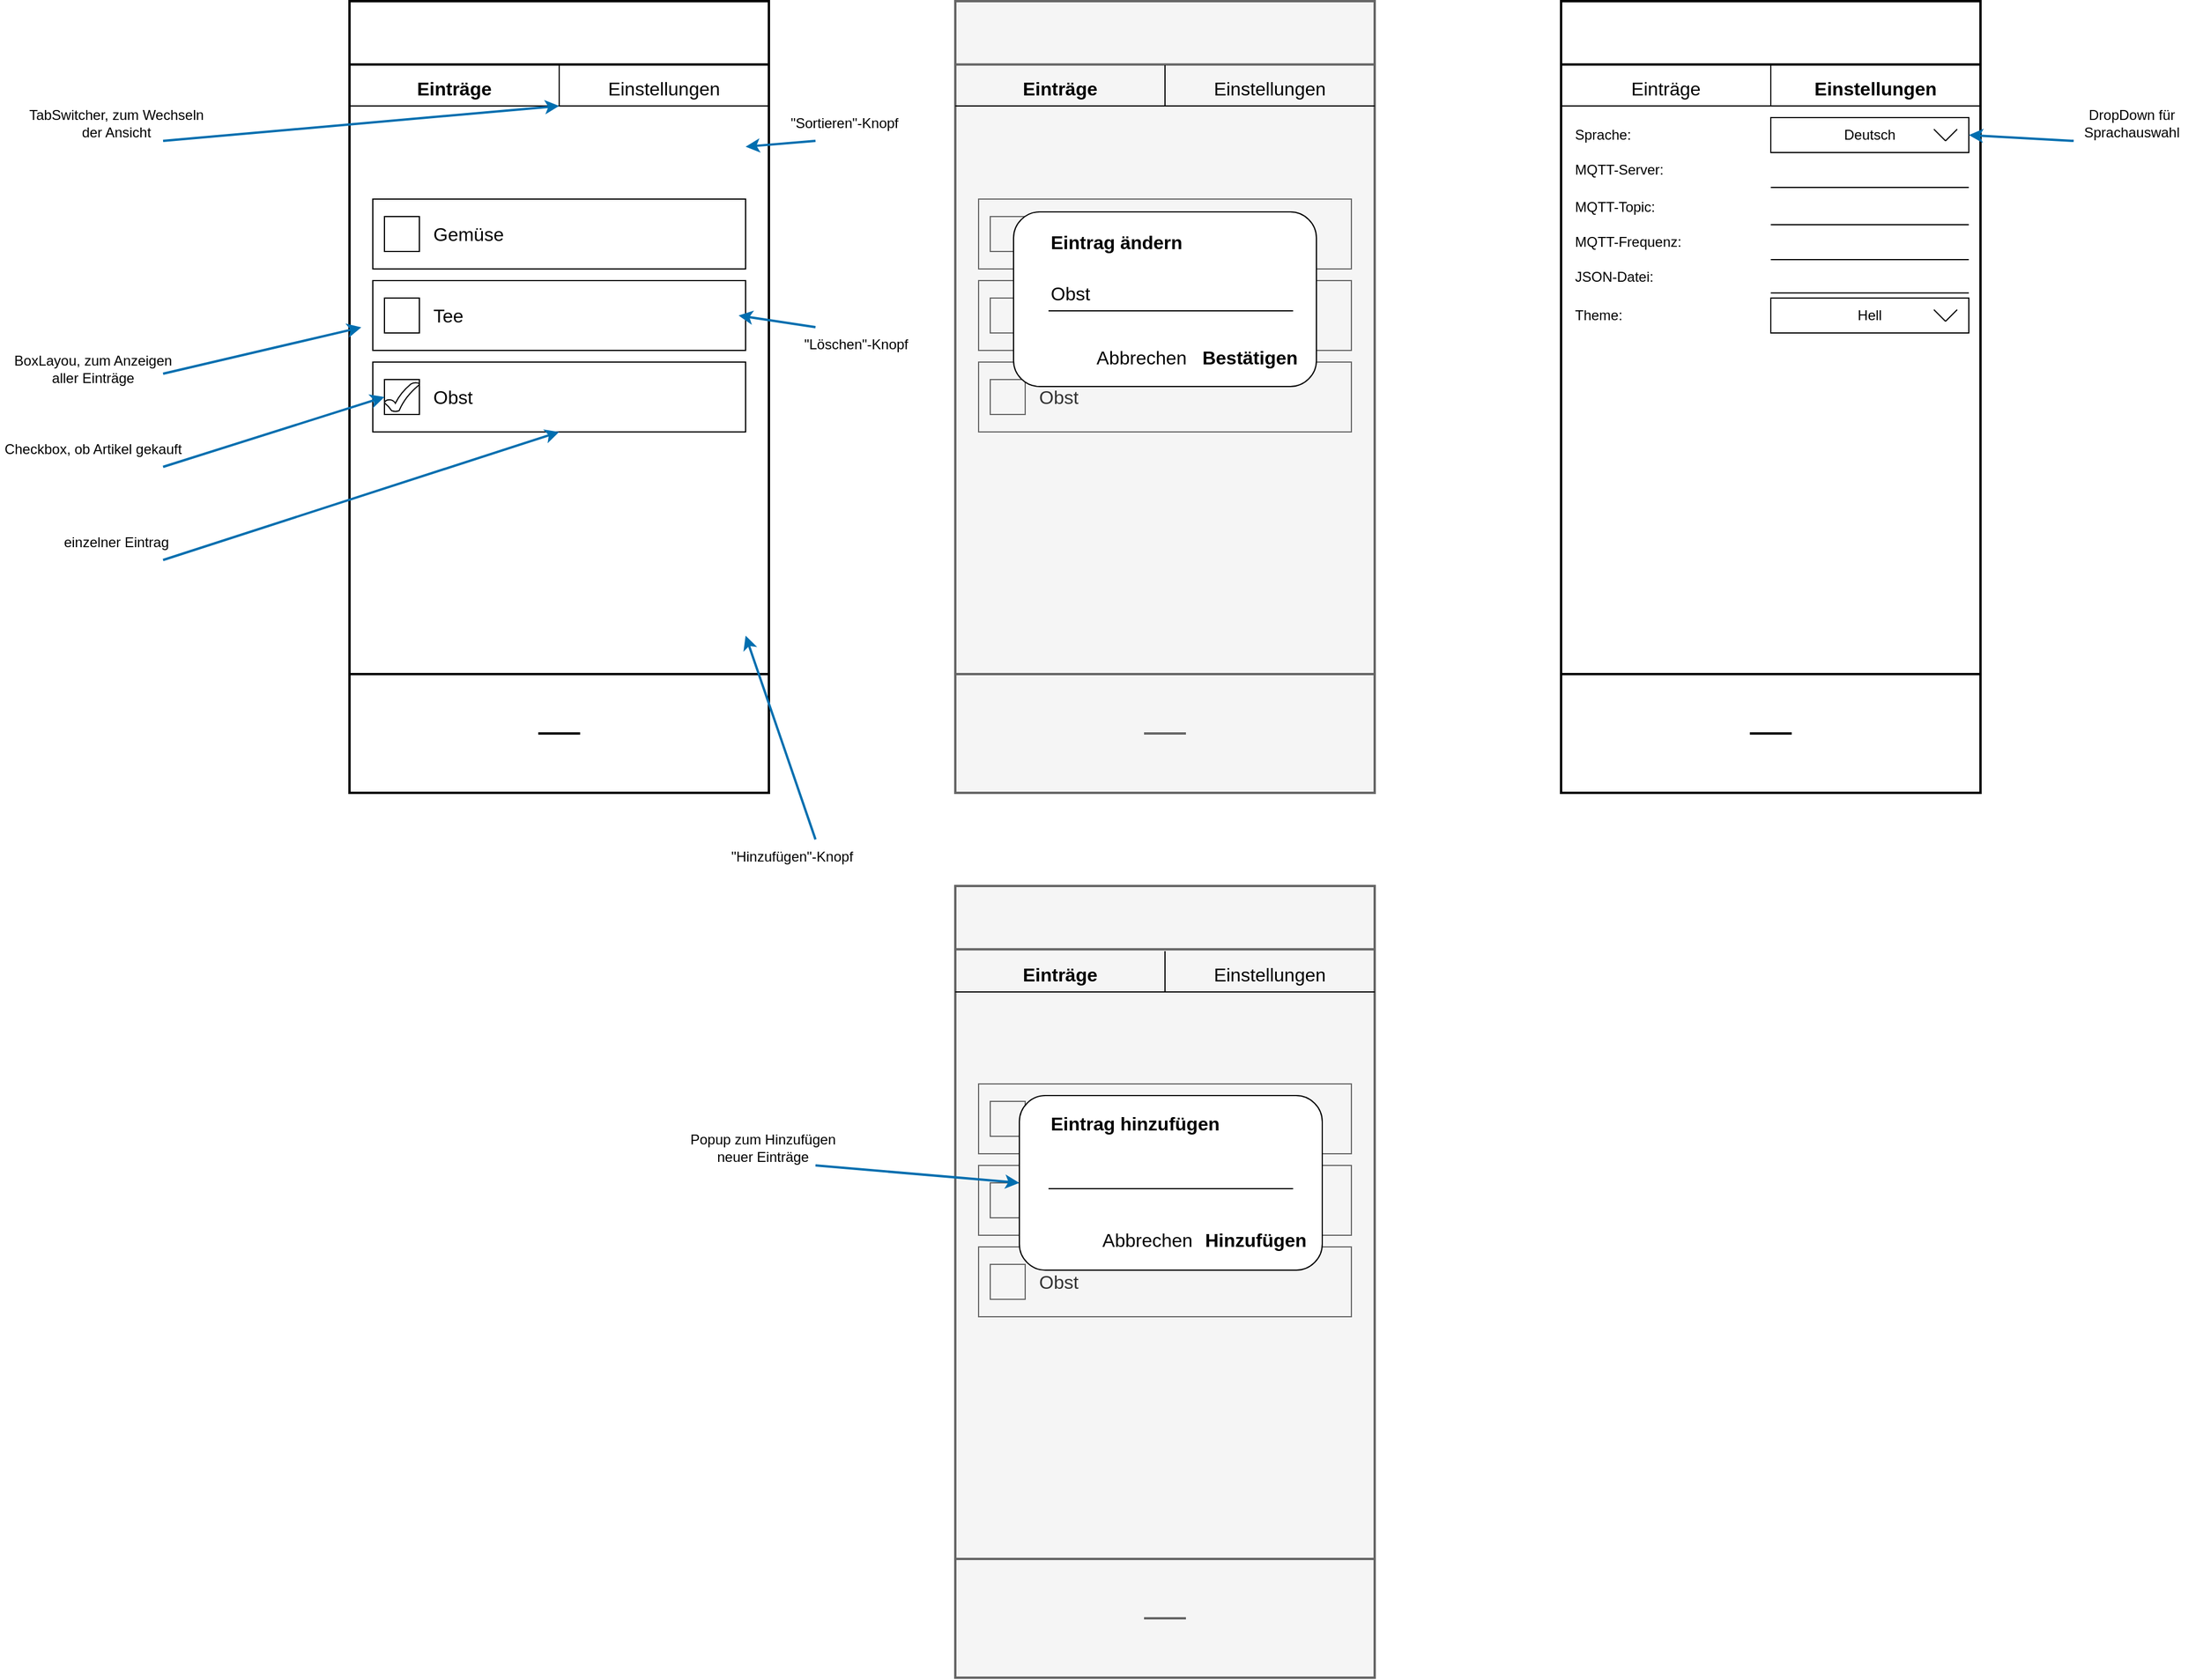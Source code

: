 <mxfile version="21.0.2" type="device"><diagram name="Seite-1" id="MAx1qc_yxkcqeCQ3BJs1"><mxGraphModel dx="3695" dy="1586" grid="1" gridSize="10" guides="1" tooltips="1" connect="1" arrows="1" fold="1" page="1" pageScale="1" pageWidth="827" pageHeight="1169" math="0" shadow="0"><root><mxCell id="0"/><mxCell id="1" parent="0"/><mxCell id="Hu4wNAFsqNIiuOASYi_3-85" value="" style="html=1;verticalLabelPosition=bottom;align=center;labelBackgroundColor=#ffffff;verticalAlign=top;strokeWidth=2;strokeColor=#000000;shadow=0;dashed=0;shape=mxgraph.ios7.icons.smartphone;" parent="1" vertex="1"><mxGeometry x="1080" y="40" width="360" height="680" as="geometry"/></mxCell><mxCell id="Hu4wNAFsqNIiuOASYi_3-3" value="" style="html=1;verticalLabelPosition=bottom;align=center;labelBackgroundColor=#ffffff;verticalAlign=top;strokeWidth=2;strokeColor=#000000;shadow=0;dashed=0;shape=mxgraph.ios7.icons.smartphone;" parent="1" vertex="1"><mxGeometry x="40" y="40" width="360" height="680" as="geometry"/></mxCell><mxCell id="Hu4wNAFsqNIiuOASYi_3-6" value="" style="rounded=0;whiteSpace=wrap;html=1;" parent="1" vertex="1"><mxGeometry x="60" y="350" width="320" height="60" as="geometry"/></mxCell><mxCell id="Hu4wNAFsqNIiuOASYi_3-9" value="" style="rounded=0;whiteSpace=wrap;html=1;" parent="1" vertex="1"><mxGeometry x="70" y="365" width="30" height="30" as="geometry"/></mxCell><mxCell id="Hu4wNAFsqNIiuOASYi_3-11" value="" style="rounded=0;whiteSpace=wrap;html=1;" parent="1" vertex="1"><mxGeometry x="60" y="210" width="320" height="60" as="geometry"/></mxCell><mxCell id="Hu4wNAFsqNIiuOASYi_3-12" value="" style="rounded=0;whiteSpace=wrap;html=1;" parent="1" vertex="1"><mxGeometry x="70" y="225" width="30" height="30" as="geometry"/></mxCell><mxCell id="Hu4wNAFsqNIiuOASYi_3-13" value="Einträge" style="text;html=1;strokeColor=none;fillColor=none;align=center;verticalAlign=middle;whiteSpace=wrap;rounded=0;fontSize=16;fontStyle=1" parent="1" vertex="1"><mxGeometry x="40" y="100" width="180" height="30" as="geometry"/></mxCell><mxCell id="Hu4wNAFsqNIiuOASYi_3-14" value="" style="shape=image;html=1;verticalAlign=top;verticalLabelPosition=bottom;labelBackgroundColor=#ffffff;imageAspect=0;aspect=fixed;image=https://cdn0.iconfinder.com/data/icons/google-material-design-3-0/48/ic_sort_48px-128.png" parent="1" vertex="1"><mxGeometry x="350" y="150" width="30" height="30" as="geometry"/></mxCell><mxCell id="Hu4wNAFsqNIiuOASYi_3-15" value="Obst" style="text;html=1;strokeColor=none;fillColor=none;align=left;verticalAlign=middle;whiteSpace=wrap;rounded=0;fontSize=16;" parent="1" vertex="1"><mxGeometry x="110" y="365" width="210" height="30" as="geometry"/></mxCell><mxCell id="Hu4wNAFsqNIiuOASYi_3-16" value="Gemüse" style="text;html=1;strokeColor=none;fillColor=none;align=left;verticalAlign=middle;whiteSpace=wrap;rounded=0;fontSize=16;" parent="1" vertex="1"><mxGeometry x="110" y="225" width="210" height="30" as="geometry"/></mxCell><mxCell id="Hu4wNAFsqNIiuOASYi_3-17" value="" style="rounded=0;whiteSpace=wrap;html=1;" parent="1" vertex="1"><mxGeometry x="60" y="280" width="320" height="60" as="geometry"/></mxCell><mxCell id="Hu4wNAFsqNIiuOASYi_3-18" value="" style="rounded=0;whiteSpace=wrap;html=1;" parent="1" vertex="1"><mxGeometry x="70" y="295" width="30" height="30" as="geometry"/></mxCell><mxCell id="Hu4wNAFsqNIiuOASYi_3-19" value="Tee" style="text;html=1;strokeColor=none;fillColor=none;align=left;verticalAlign=middle;whiteSpace=wrap;rounded=0;fontSize=16;" parent="1" vertex="1"><mxGeometry x="110" y="295" width="210" height="30" as="geometry"/></mxCell><mxCell id="Hu4wNAFsqNIiuOASYi_3-22" value="" style="shape=image;html=1;verticalAlign=top;verticalLabelPosition=bottom;labelBackgroundColor=#ffffff;imageAspect=0;aspect=fixed;image=https://cdn4.iconfinder.com/data/icons/ionicons/512/icon-plus-circled-128.png" parent="1" vertex="1"><mxGeometry x="330" y="560" width="50" height="50" as="geometry"/></mxCell><mxCell id="Hu4wNAFsqNIiuOASYi_3-65" value="" style="shape=image;html=1;verticalAlign=top;verticalLabelPosition=bottom;labelBackgroundColor=#ffffff;imageAspect=0;aspect=fixed;image=https://cdn4.iconfinder.com/data/icons/ionicons/512/icon-ios7-trash-outline-128.png;imageBackground=none;fontColor=#FF66FF;" parent="1" vertex="1"><mxGeometry x="336" y="361" width="38" height="38" as="geometry"/></mxCell><mxCell id="Hu4wNAFsqNIiuOASYi_3-67" value="" style="shape=image;html=1;verticalAlign=top;verticalLabelPosition=bottom;labelBackgroundColor=#ffffff;imageAspect=0;aspect=fixed;image=https://cdn4.iconfinder.com/data/icons/ionicons/512/icon-ios7-trash-outline-128.png;imageBackground=none;fontColor=#FF66FF;" parent="1" vertex="1"><mxGeometry x="336" y="221" width="38" height="38" as="geometry"/></mxCell><mxCell id="Hu4wNAFsqNIiuOASYi_3-68" value="" style="shape=image;html=1;verticalAlign=top;verticalLabelPosition=bottom;labelBackgroundColor=#ffffff;imageAspect=0;aspect=fixed;image=https://cdn4.iconfinder.com/data/icons/ionicons/512/icon-ios7-trash-outline-128.png;imageBackground=none;fontColor=#FF66FF;" parent="1" vertex="1"><mxGeometry x="336" y="291" width="38" height="38" as="geometry"/></mxCell><mxCell id="Hu4wNAFsqNIiuOASYi_3-69" value="" style="html=1;verticalLabelPosition=bottom;align=center;labelBackgroundColor=#ffffff;verticalAlign=top;strokeWidth=2;strokeColor=#666666;shadow=0;dashed=0;shape=mxgraph.ios7.icons.smartphone;fillColor=#f5f5f5;fontColor=#333333;" parent="1" vertex="1"><mxGeometry x="560" y="40" width="360" height="680" as="geometry"/></mxCell><mxCell id="Hu4wNAFsqNIiuOASYi_3-70" value="" style="rounded=0;whiteSpace=wrap;html=1;fillColor=#f5f5f5;fontColor=#333333;strokeColor=#666666;" parent="1" vertex="1"><mxGeometry x="580" y="350" width="320" height="60" as="geometry"/></mxCell><mxCell id="Hu4wNAFsqNIiuOASYi_3-71" value="" style="rounded=0;whiteSpace=wrap;html=1;fillColor=#f5f5f5;fontColor=#333333;strokeColor=#666666;" parent="1" vertex="1"><mxGeometry x="590" y="365" width="30" height="30" as="geometry"/></mxCell><mxCell id="Hu4wNAFsqNIiuOASYi_3-72" value="" style="rounded=0;whiteSpace=wrap;html=1;fillColor=#f5f5f5;fontColor=#333333;strokeColor=#666666;" parent="1" vertex="1"><mxGeometry x="580" y="210" width="320" height="60" as="geometry"/></mxCell><mxCell id="Hu4wNAFsqNIiuOASYi_3-73" value="" style="rounded=0;whiteSpace=wrap;html=1;fillColor=#f5f5f5;fontColor=#333333;strokeColor=#666666;" parent="1" vertex="1"><mxGeometry x="590" y="225" width="30" height="30" as="geometry"/></mxCell><mxCell id="Hu4wNAFsqNIiuOASYi_3-75" value="" style="shape=image;html=1;verticalAlign=top;verticalLabelPosition=bottom;labelBackgroundColor=#ffffff;imageAspect=0;aspect=fixed;image=https://cdn0.iconfinder.com/data/icons/google-material-design-3-0/48/ic_sort_48px-128.png;fillColor=#f5f5f5;fontColor=#333333;strokeColor=#666666;" parent="1" vertex="1"><mxGeometry x="870" y="150" width="30" height="30" as="geometry"/></mxCell><mxCell id="Hu4wNAFsqNIiuOASYi_3-76" value="Obst" style="text;html=1;strokeColor=none;fillColor=#f5f5f5;align=left;verticalAlign=middle;whiteSpace=wrap;rounded=0;fontSize=16;fontColor=#333333;" parent="1" vertex="1"><mxGeometry x="630" y="365" width="210" height="30" as="geometry"/></mxCell><mxCell id="Hu4wNAFsqNIiuOASYi_3-77" value="Gemüse" style="text;html=1;strokeColor=none;fillColor=#f5f5f5;align=left;verticalAlign=middle;whiteSpace=wrap;rounded=0;fontSize=16;fontColor=#333333;" parent="1" vertex="1"><mxGeometry x="630" y="225" width="210" height="30" as="geometry"/></mxCell><mxCell id="Hu4wNAFsqNIiuOASYi_3-78" value="" style="rounded=0;whiteSpace=wrap;html=1;fillColor=#f5f5f5;fontColor=#333333;strokeColor=#666666;" parent="1" vertex="1"><mxGeometry x="580" y="280" width="320" height="60" as="geometry"/></mxCell><mxCell id="Hu4wNAFsqNIiuOASYi_3-79" value="" style="rounded=0;whiteSpace=wrap;html=1;fillColor=#f5f5f5;fontColor=#333333;strokeColor=#666666;" parent="1" vertex="1"><mxGeometry x="590" y="295" width="30" height="30" as="geometry"/></mxCell><mxCell id="Hu4wNAFsqNIiuOASYi_3-80" value="Tee" style="text;html=1;strokeColor=none;fillColor=#f5f5f5;align=left;verticalAlign=middle;whiteSpace=wrap;rounded=0;fontSize=16;fontColor=#333333;" parent="1" vertex="1"><mxGeometry x="630" y="295" width="210" height="30" as="geometry"/></mxCell><mxCell id="Hu4wNAFsqNIiuOASYi_3-81" value="" style="shape=image;html=1;verticalAlign=top;verticalLabelPosition=bottom;labelBackgroundColor=#ffffff;imageAspect=0;aspect=fixed;image=https://cdn4.iconfinder.com/data/icons/ionicons/512/icon-plus-circled-128.png;fillColor=#f5f5f5;fontColor=#333333;strokeColor=#666666;" parent="1" vertex="1"><mxGeometry x="850" y="560" width="50" height="50" as="geometry"/></mxCell><mxCell id="Hu4wNAFsqNIiuOASYi_3-82" value="" style="shape=image;html=1;verticalAlign=top;verticalLabelPosition=bottom;labelBackgroundColor=#ffffff;imageAspect=0;aspect=fixed;image=https://cdn4.iconfinder.com/data/icons/ionicons/512/icon-ios7-trash-outline-128.png;imageBackground=none;fontColor=#333333;fillColor=#f5f5f5;strokeColor=#666666;" parent="1" vertex="1"><mxGeometry x="856" y="361" width="38" height="38" as="geometry"/></mxCell><mxCell id="Hu4wNAFsqNIiuOASYi_3-83" value="" style="shape=image;html=1;verticalAlign=top;verticalLabelPosition=bottom;labelBackgroundColor=#ffffff;imageAspect=0;aspect=fixed;image=https://cdn4.iconfinder.com/data/icons/ionicons/512/icon-ios7-trash-outline-128.png;imageBackground=none;fontColor=#333333;fillColor=#f5f5f5;strokeColor=#666666;" parent="1" vertex="1"><mxGeometry x="856" y="221" width="38" height="38" as="geometry"/></mxCell><mxCell id="Hu4wNAFsqNIiuOASYi_3-84" value="" style="shape=image;html=1;verticalAlign=top;verticalLabelPosition=bottom;labelBackgroundColor=#ffffff;imageAspect=0;aspect=fixed;image=https://cdn4.iconfinder.com/data/icons/ionicons/512/icon-ios7-trash-outline-128.png;imageBackground=none;fontColor=#333333;fillColor=#f5f5f5;strokeColor=#666666;" parent="1" vertex="1"><mxGeometry x="856" y="291" width="38" height="38" as="geometry"/></mxCell><mxCell id="Hu4wNAFsqNIiuOASYi_3-101" value="" style="html=1;verticalLabelPosition=bottom;align=center;labelBackgroundColor=#ffffff;verticalAlign=top;strokeWidth=2;strokeColor=#666666;shadow=0;dashed=0;shape=mxgraph.ios7.icons.smartphone;fillColor=#f5f5f5;fontColor=#333333;" parent="1" vertex="1"><mxGeometry x="560" y="800" width="360" height="680" as="geometry"/></mxCell><mxCell id="Hu4wNAFsqNIiuOASYi_3-102" value="" style="rounded=0;whiteSpace=wrap;html=1;fillColor=#f5f5f5;fontColor=#333333;strokeColor=#666666;" parent="1" vertex="1"><mxGeometry x="580" y="1110" width="320" height="60" as="geometry"/></mxCell><mxCell id="Hu4wNAFsqNIiuOASYi_3-103" value="" style="rounded=0;whiteSpace=wrap;html=1;fillColor=#f5f5f5;fontColor=#333333;strokeColor=#666666;" parent="1" vertex="1"><mxGeometry x="590" y="1125" width="30" height="30" as="geometry"/></mxCell><mxCell id="Hu4wNAFsqNIiuOASYi_3-104" value="" style="rounded=0;whiteSpace=wrap;html=1;fillColor=#f5f5f5;fontColor=#333333;strokeColor=#666666;" parent="1" vertex="1"><mxGeometry x="580" y="970" width="320" height="60" as="geometry"/></mxCell><mxCell id="Hu4wNAFsqNIiuOASYi_3-105" value="" style="rounded=0;whiteSpace=wrap;html=1;fillColor=#f5f5f5;fontColor=#333333;strokeColor=#666666;" parent="1" vertex="1"><mxGeometry x="590" y="985" width="30" height="30" as="geometry"/></mxCell><mxCell id="Hu4wNAFsqNIiuOASYi_3-107" value="" style="shape=image;html=1;verticalAlign=top;verticalLabelPosition=bottom;labelBackgroundColor=#ffffff;imageAspect=0;aspect=fixed;image=https://cdn0.iconfinder.com/data/icons/google-material-design-3-0/48/ic_sort_48px-128.png;fillColor=#f5f5f5;fontColor=#333333;strokeColor=#666666;" parent="1" vertex="1"><mxGeometry x="870" y="910" width="30" height="30" as="geometry"/></mxCell><mxCell id="Hu4wNAFsqNIiuOASYi_3-108" value="Obst" style="text;html=1;strokeColor=none;fillColor=#f5f5f5;align=left;verticalAlign=middle;whiteSpace=wrap;rounded=0;fontSize=16;fontColor=#333333;" parent="1" vertex="1"><mxGeometry x="630" y="1125" width="210" height="30" as="geometry"/></mxCell><mxCell id="Hu4wNAFsqNIiuOASYi_3-109" value="Gemüse" style="text;html=1;strokeColor=none;fillColor=#f5f5f5;align=left;verticalAlign=middle;whiteSpace=wrap;rounded=0;fontSize=16;fontColor=#333333;" parent="1" vertex="1"><mxGeometry x="630" y="985" width="210" height="30" as="geometry"/></mxCell><mxCell id="Hu4wNAFsqNIiuOASYi_3-110" value="" style="rounded=0;whiteSpace=wrap;html=1;fillColor=#f5f5f5;fontColor=#333333;strokeColor=#666666;" parent="1" vertex="1"><mxGeometry x="580" y="1040" width="320" height="60" as="geometry"/></mxCell><mxCell id="Hu4wNAFsqNIiuOASYi_3-111" value="" style="rounded=0;whiteSpace=wrap;html=1;fillColor=#f5f5f5;fontColor=#333333;strokeColor=#666666;" parent="1" vertex="1"><mxGeometry x="590" y="1055" width="30" height="30" as="geometry"/></mxCell><mxCell id="Hu4wNAFsqNIiuOASYi_3-112" value="Tee" style="text;html=1;strokeColor=none;fillColor=#f5f5f5;align=left;verticalAlign=middle;whiteSpace=wrap;rounded=0;fontSize=16;fontColor=#333333;" parent="1" vertex="1"><mxGeometry x="630" y="1055" width="210" height="30" as="geometry"/></mxCell><mxCell id="Hu4wNAFsqNIiuOASYi_3-113" value="" style="shape=image;html=1;verticalAlign=top;verticalLabelPosition=bottom;labelBackgroundColor=#ffffff;imageAspect=0;aspect=fixed;image=https://cdn4.iconfinder.com/data/icons/ionicons/512/icon-plus-circled-128.png;fillColor=#f5f5f5;fontColor=#333333;strokeColor=#666666;" parent="1" vertex="1"><mxGeometry x="850" y="1320" width="50" height="50" as="geometry"/></mxCell><mxCell id="Hu4wNAFsqNIiuOASYi_3-114" value="" style="shape=image;html=1;verticalAlign=top;verticalLabelPosition=bottom;labelBackgroundColor=#ffffff;imageAspect=0;aspect=fixed;image=https://cdn4.iconfinder.com/data/icons/ionicons/512/icon-ios7-trash-outline-128.png;imageBackground=none;fontColor=#333333;fillColor=#f5f5f5;strokeColor=#666666;" parent="1" vertex="1"><mxGeometry x="856" y="1121" width="38" height="38" as="geometry"/></mxCell><mxCell id="Hu4wNAFsqNIiuOASYi_3-115" value="" style="shape=image;html=1;verticalAlign=top;verticalLabelPosition=bottom;labelBackgroundColor=#ffffff;imageAspect=0;aspect=fixed;image=https://cdn4.iconfinder.com/data/icons/ionicons/512/icon-ios7-trash-outline-128.png;imageBackground=none;fontColor=#333333;fillColor=#f5f5f5;strokeColor=#666666;" parent="1" vertex="1"><mxGeometry x="856" y="981" width="38" height="38" as="geometry"/></mxCell><mxCell id="Hu4wNAFsqNIiuOASYi_3-116" value="" style="shape=image;html=1;verticalAlign=top;verticalLabelPosition=bottom;labelBackgroundColor=#ffffff;imageAspect=0;aspect=fixed;image=https://cdn4.iconfinder.com/data/icons/ionicons/512/icon-ios7-trash-outline-128.png;imageBackground=none;fontColor=#333333;fillColor=#f5f5f5;strokeColor=#666666;" parent="1" vertex="1"><mxGeometry x="856" y="1051" width="38" height="38" as="geometry"/></mxCell><mxCell id="Hu4wNAFsqNIiuOASYi_3-120" value="" style="rounded=1;whiteSpace=wrap;html=1;" parent="1" vertex="1"><mxGeometry x="610" y="221" width="260" height="150" as="geometry"/></mxCell><mxCell id="Hu4wNAFsqNIiuOASYi_3-121" value="Eintrag ändern" style="text;html=1;strokeColor=none;fillColor=none;align=left;verticalAlign=middle;whiteSpace=wrap;rounded=0;fontStyle=1;fontSize=16;" parent="1" vertex="1"><mxGeometry x="640" y="232" width="200" height="30" as="geometry"/></mxCell><mxCell id="Hu4wNAFsqNIiuOASYi_3-122" value="Obst" style="text;html=1;strokeColor=none;fillColor=none;align=left;verticalAlign=middle;whiteSpace=wrap;rounded=0;fontSize=16;fontFamily=Helvetica;fontColor=default;" parent="1" vertex="1"><mxGeometry x="640" y="276" width="210" height="30" as="geometry"/></mxCell><mxCell id="Hu4wNAFsqNIiuOASYi_3-123" value="" style="endArrow=none;html=1;rounded=0;fontFamily=Helvetica;fontSize=16;fontColor=default;entryX=1;entryY=1;entryDx=0;entryDy=0;exitX=0;exitY=1;exitDx=0;exitDy=0;" parent="1" source="Hu4wNAFsqNIiuOASYi_3-122" target="Hu4wNAFsqNIiuOASYi_3-122" edge="1"><mxGeometry width="50" height="50" relative="1" as="geometry"><mxPoint x="600" y="370" as="sourcePoint"/><mxPoint x="650" y="320" as="targetPoint"/></mxGeometry></mxCell><mxCell id="Hu4wNAFsqNIiuOASYi_3-124" value="&lt;b&gt;Bestätigen&lt;/b&gt;" style="text;html=1;strokeColor=none;fillColor=none;align=center;verticalAlign=middle;whiteSpace=wrap;rounded=0;fontSize=16;fontFamily=Helvetica;fontColor=default;" parent="1" vertex="1"><mxGeometry x="770" y="331" width="86" height="30" as="geometry"/></mxCell><mxCell id="Hu4wNAFsqNIiuOASYi_3-125" value="Abbrechen" style="text;html=1;strokeColor=none;fillColor=none;align=center;verticalAlign=middle;whiteSpace=wrap;rounded=0;fontSize=16;fontFamily=Helvetica;fontColor=default;" parent="1" vertex="1"><mxGeometry x="680" y="331" width="80" height="30" as="geometry"/></mxCell><mxCell id="Hu4wNAFsqNIiuOASYi_3-126" value="" style="rounded=1;whiteSpace=wrap;html=1;" parent="1" vertex="1"><mxGeometry x="615" y="980" width="260" height="150" as="geometry"/></mxCell><mxCell id="Hu4wNAFsqNIiuOASYi_3-127" value="Eintrag hinzufügen" style="text;html=1;strokeColor=none;fillColor=none;align=left;verticalAlign=middle;whiteSpace=wrap;rounded=0;fontStyle=1;fontSize=16;" parent="1" vertex="1"><mxGeometry x="640" y="989" width="200" height="30" as="geometry"/></mxCell><mxCell id="Hu4wNAFsqNIiuOASYi_3-129" value="" style="endArrow=none;html=1;rounded=0;fontFamily=Helvetica;fontSize=16;fontColor=default;entryX=1;entryY=1;entryDx=0;entryDy=0;exitX=0;exitY=1;exitDx=0;exitDy=0;" parent="1" edge="1"><mxGeometry width="50" height="50" relative="1" as="geometry"><mxPoint x="640" y="1060" as="sourcePoint"/><mxPoint x="850" y="1060" as="targetPoint"/></mxGeometry></mxCell><mxCell id="Hu4wNAFsqNIiuOASYi_3-130" value="&lt;b&gt;Hinzufügen&lt;/b&gt;" style="text;html=1;strokeColor=none;fillColor=none;align=center;verticalAlign=middle;whiteSpace=wrap;rounded=0;fontSize=16;fontFamily=Helvetica;fontColor=default;" parent="1" vertex="1"><mxGeometry x="775" y="1089" width="86" height="30" as="geometry"/></mxCell><mxCell id="Hu4wNAFsqNIiuOASYi_3-131" value="Abbrechen" style="text;html=1;strokeColor=none;fillColor=none;align=center;verticalAlign=middle;whiteSpace=wrap;rounded=0;fontSize=16;fontFamily=Helvetica;fontColor=default;" parent="1" vertex="1"><mxGeometry x="685" y="1089" width="80" height="30" as="geometry"/></mxCell><mxCell id="EtwJdD1LSvnb96vhCfCe-1" value="Einstellungen" style="text;html=1;strokeColor=none;fillColor=none;align=center;verticalAlign=middle;whiteSpace=wrap;rounded=0;fontSize=16;fontStyle=0" parent="1" vertex="1"><mxGeometry x="220" y="100" width="180" height="30" as="geometry"/></mxCell><mxCell id="EtwJdD1LSvnb96vhCfCe-3" value="" style="endArrow=none;html=1;rounded=0;exitX=0;exitY=1;exitDx=0;exitDy=0;entryX=1;entryY=1;entryDx=0;entryDy=0;" parent="1" source="Hu4wNAFsqNIiuOASYi_3-13" target="EtwJdD1LSvnb96vhCfCe-1" edge="1"><mxGeometry width="50" height="50" relative="1" as="geometry"><mxPoint x="660" y="360" as="sourcePoint"/><mxPoint x="710" y="310" as="targetPoint"/></mxGeometry></mxCell><mxCell id="EtwJdD1LSvnb96vhCfCe-4" value="" style="endArrow=none;html=1;rounded=0;entryX=0;entryY=1;entryDx=0;entryDy=0;exitX=1;exitY=0;exitDx=0;exitDy=0;" parent="1" target="EtwJdD1LSvnb96vhCfCe-1" edge="1"><mxGeometry width="50" height="50" relative="1" as="geometry"><mxPoint x="220.0" y="95" as="sourcePoint"/><mxPoint x="220.0" y="125" as="targetPoint"/></mxGeometry></mxCell><mxCell id="EtwJdD1LSvnb96vhCfCe-6" value="Einträge" style="text;html=1;strokeColor=none;fillColor=none;align=center;verticalAlign=middle;whiteSpace=wrap;rounded=0;fontSize=16;fontStyle=1" parent="1" vertex="1"><mxGeometry x="560" y="100" width="180" height="30" as="geometry"/></mxCell><mxCell id="EtwJdD1LSvnb96vhCfCe-7" value="Einstellungen" style="text;html=1;strokeColor=none;fillColor=none;align=center;verticalAlign=middle;whiteSpace=wrap;rounded=0;fontSize=16;fontStyle=0" parent="1" vertex="1"><mxGeometry x="740" y="100" width="180" height="30" as="geometry"/></mxCell><mxCell id="EtwJdD1LSvnb96vhCfCe-8" value="" style="endArrow=none;html=1;rounded=0;entryX=0;entryY=1;entryDx=0;entryDy=0;exitX=1;exitY=0;exitDx=0;exitDy=0;" parent="1" target="EtwJdD1LSvnb96vhCfCe-7" edge="1"><mxGeometry width="50" height="50" relative="1" as="geometry"><mxPoint x="740" y="95" as="sourcePoint"/><mxPoint x="740.0" y="125" as="targetPoint"/></mxGeometry></mxCell><mxCell id="EtwJdD1LSvnb96vhCfCe-12" value="Einträge" style="text;html=1;strokeColor=none;fillColor=none;align=center;verticalAlign=middle;whiteSpace=wrap;rounded=0;fontSize=16;fontStyle=0" parent="1" vertex="1"><mxGeometry x="1080" y="100" width="180" height="30" as="geometry"/></mxCell><mxCell id="EtwJdD1LSvnb96vhCfCe-13" value="Einstellungen" style="text;html=1;strokeColor=none;fillColor=none;align=center;verticalAlign=middle;whiteSpace=wrap;rounded=0;fontSize=16;fontStyle=1" parent="1" vertex="1"><mxGeometry x="1260" y="100" width="180" height="30" as="geometry"/></mxCell><mxCell id="EtwJdD1LSvnb96vhCfCe-14" value="" style="endArrow=none;html=1;rounded=0;entryX=0;entryY=1;entryDx=0;entryDy=0;exitX=1;exitY=0;exitDx=0;exitDy=0;" parent="1" target="EtwJdD1LSvnb96vhCfCe-13" edge="1"><mxGeometry width="50" height="50" relative="1" as="geometry"><mxPoint x="1260" y="95" as="sourcePoint"/><mxPoint x="1260" y="125" as="targetPoint"/></mxGeometry></mxCell><mxCell id="EtwJdD1LSvnb96vhCfCe-21" value="Einträge" style="text;html=1;strokeColor=none;fillColor=none;align=center;verticalAlign=middle;whiteSpace=wrap;rounded=0;fontSize=16;fontStyle=1" parent="1" vertex="1"><mxGeometry x="560" y="861" width="180" height="30" as="geometry"/></mxCell><mxCell id="EtwJdD1LSvnb96vhCfCe-22" value="Einstellungen" style="text;html=1;strokeColor=none;fillColor=none;align=center;verticalAlign=middle;whiteSpace=wrap;rounded=0;fontSize=16;fontStyle=0" parent="1" vertex="1"><mxGeometry x="740" y="861" width="180" height="30" as="geometry"/></mxCell><mxCell id="EtwJdD1LSvnb96vhCfCe-23" value="" style="endArrow=none;html=1;rounded=0;entryX=0;entryY=1;entryDx=0;entryDy=0;exitX=1;exitY=0;exitDx=0;exitDy=0;" parent="1" target="EtwJdD1LSvnb96vhCfCe-22" edge="1"><mxGeometry width="50" height="50" relative="1" as="geometry"><mxPoint x="740" y="856" as="sourcePoint"/><mxPoint x="740.0" y="886" as="targetPoint"/></mxGeometry></mxCell><mxCell id="EtwJdD1LSvnb96vhCfCe-24" value="" style="endArrow=none;html=1;rounded=0;exitX=0;exitY=1;exitDx=0;exitDy=0;entryX=1;entryY=1;entryDx=0;entryDy=0;" parent="1" source="EtwJdD1LSvnb96vhCfCe-6" target="EtwJdD1LSvnb96vhCfCe-7" edge="1"><mxGeometry width="50" height="50" relative="1" as="geometry"><mxPoint x="720" y="410" as="sourcePoint"/><mxPoint x="770" y="360" as="targetPoint"/></mxGeometry></mxCell><mxCell id="EtwJdD1LSvnb96vhCfCe-25" value="" style="endArrow=none;html=1;rounded=0;exitX=0;exitY=1;exitDx=0;exitDy=0;entryX=1;entryY=1;entryDx=0;entryDy=0;" parent="1" source="EtwJdD1LSvnb96vhCfCe-12" target="EtwJdD1LSvnb96vhCfCe-13" edge="1"><mxGeometry width="50" height="50" relative="1" as="geometry"><mxPoint x="720" y="410" as="sourcePoint"/><mxPoint x="770" y="360" as="targetPoint"/></mxGeometry></mxCell><mxCell id="EtwJdD1LSvnb96vhCfCe-26" value="" style="endArrow=none;html=1;rounded=0;entryX=0;entryY=1;entryDx=0;entryDy=0;exitX=1;exitY=1;exitDx=0;exitDy=0;" parent="1" source="EtwJdD1LSvnb96vhCfCe-22" target="EtwJdD1LSvnb96vhCfCe-21" edge="1"><mxGeometry width="50" height="50" relative="1" as="geometry"><mxPoint x="720" y="980" as="sourcePoint"/><mxPoint x="770" y="930" as="targetPoint"/></mxGeometry></mxCell><mxCell id="kZU3OgbzCKGlHFNWven6-1" value="Sprache:" style="text;html=1;strokeColor=none;fillColor=none;align=left;verticalAlign=middle;whiteSpace=wrap;rounded=0;" vertex="1" parent="1"><mxGeometry x="1090" y="140" width="110" height="30" as="geometry"/></mxCell><mxCell id="kZU3OgbzCKGlHFNWven6-2" value="MQTT-Server:" style="text;html=1;strokeColor=none;fillColor=none;align=left;verticalAlign=middle;whiteSpace=wrap;rounded=0;" vertex="1" parent="1"><mxGeometry x="1090" y="170" width="110" height="30" as="geometry"/></mxCell><mxCell id="kZU3OgbzCKGlHFNWven6-3" value="MQTT-Topic:" style="text;html=1;strokeColor=none;fillColor=none;align=left;verticalAlign=middle;whiteSpace=wrap;rounded=0;" vertex="1" parent="1"><mxGeometry x="1090" y="202" width="110" height="30" as="geometry"/></mxCell><mxCell id="kZU3OgbzCKGlHFNWven6-4" value="MQTT-Frequenz:" style="text;html=1;strokeColor=none;fillColor=none;align=left;verticalAlign=middle;whiteSpace=wrap;rounded=0;" vertex="1" parent="1"><mxGeometry x="1090" y="232" width="110" height="30" as="geometry"/></mxCell><mxCell id="kZU3OgbzCKGlHFNWven6-5" value="JSON-Datei:" style="text;html=1;strokeColor=none;fillColor=none;align=left;verticalAlign=middle;whiteSpace=wrap;rounded=0;" vertex="1" parent="1"><mxGeometry x="1090" y="262" width="110" height="30" as="geometry"/></mxCell><mxCell id="kZU3OgbzCKGlHFNWven6-6" value="Theme:" style="text;html=1;strokeColor=none;fillColor=none;align=left;verticalAlign=middle;whiteSpace=wrap;rounded=0;" vertex="1" parent="1"><mxGeometry x="1090" y="295" width="110" height="30" as="geometry"/></mxCell><mxCell id="kZU3OgbzCKGlHFNWven6-7" value="Deutsch" style="rounded=0;whiteSpace=wrap;html=1;strokeColor=default;" vertex="1" parent="1"><mxGeometry x="1260" y="140" width="170" height="30" as="geometry"/></mxCell><mxCell id="kZU3OgbzCKGlHFNWven6-11" value="" style="endArrow=none;html=1;rounded=0;startSize=6;" edge="1" parent="1"><mxGeometry width="50" height="50" relative="1" as="geometry"><mxPoint x="1410" y="160" as="sourcePoint"/><mxPoint x="1420" y="150" as="targetPoint"/></mxGeometry></mxCell><mxCell id="kZU3OgbzCKGlHFNWven6-13" value="" style="endArrow=none;html=1;rounded=0;startSize=6;" edge="1" parent="1"><mxGeometry width="50" height="50" relative="1" as="geometry"><mxPoint x="1410" y="160" as="sourcePoint"/><mxPoint x="1400" y="150" as="targetPoint"/></mxGeometry></mxCell><mxCell id="kZU3OgbzCKGlHFNWven6-20" value="Hell" style="rounded=0;whiteSpace=wrap;html=1;strokeColor=default;" vertex="1" parent="1"><mxGeometry x="1260" y="295" width="170" height="30" as="geometry"/></mxCell><mxCell id="kZU3OgbzCKGlHFNWven6-22" value="" style="endArrow=none;html=1;rounded=0;startSize=6;" edge="1" parent="1"><mxGeometry width="50" height="50" relative="1" as="geometry"><mxPoint x="1410" y="315" as="sourcePoint"/><mxPoint x="1420" y="305" as="targetPoint"/></mxGeometry></mxCell><mxCell id="kZU3OgbzCKGlHFNWven6-23" value="" style="endArrow=none;html=1;rounded=0;startSize=6;" edge="1" parent="1"><mxGeometry width="50" height="50" relative="1" as="geometry"><mxPoint x="1410" y="315" as="sourcePoint"/><mxPoint x="1400" y="305" as="targetPoint"/></mxGeometry></mxCell><mxCell id="kZU3OgbzCKGlHFNWven6-26" value="" style="endArrow=none;html=1;rounded=0;" edge="1" parent="1"><mxGeometry width="50" height="50" relative="1" as="geometry"><mxPoint x="1260" y="200" as="sourcePoint"/><mxPoint x="1430" y="200" as="targetPoint"/></mxGeometry></mxCell><mxCell id="kZU3OgbzCKGlHFNWven6-30" value="" style="endArrow=none;html=1;rounded=0;" edge="1" parent="1"><mxGeometry width="50" height="50" relative="1" as="geometry"><mxPoint x="1260" y="232" as="sourcePoint"/><mxPoint x="1430" y="232" as="targetPoint"/></mxGeometry></mxCell><mxCell id="kZU3OgbzCKGlHFNWven6-31" value="" style="endArrow=none;html=1;rounded=0;" edge="1" parent="1"><mxGeometry width="50" height="50" relative="1" as="geometry"><mxPoint x="1260" y="262" as="sourcePoint"/><mxPoint x="1430" y="262" as="targetPoint"/></mxGeometry></mxCell><mxCell id="kZU3OgbzCKGlHFNWven6-32" value="" style="endArrow=none;html=1;rounded=0;" edge="1" parent="1"><mxGeometry width="50" height="50" relative="1" as="geometry"><mxPoint x="1260" y="290.61" as="sourcePoint"/><mxPoint x="1430" y="290.61" as="targetPoint"/></mxGeometry></mxCell><mxCell id="kZU3OgbzCKGlHFNWven6-34" value="" style="endArrow=classic;html=1;rounded=0;entryX=0.028;entryY=0.412;entryDx=0;entryDy=0;entryPerimeter=0;strokeWidth=2;fillColor=#1ba1e2;strokeColor=#006EAF;" edge="1" parent="1" target="Hu4wNAFsqNIiuOASYi_3-3"><mxGeometry width="50" height="50" relative="1" as="geometry"><mxPoint x="-120" y="360" as="sourcePoint"/><mxPoint x="-20" y="350" as="targetPoint"/></mxGeometry></mxCell><mxCell id="kZU3OgbzCKGlHFNWven6-35" value="BoxLayou, zum Anzeigen aller Einträge " style="text;html=1;strokeColor=none;fillColor=none;align=center;verticalAlign=middle;whiteSpace=wrap;rounded=0;" vertex="1" parent="1"><mxGeometry x="-260" y="341" width="160" height="30" as="geometry"/></mxCell><mxCell id="kZU3OgbzCKGlHFNWven6-36" value="" style="endArrow=classic;html=1;rounded=0;fillColor=#1ba1e2;strokeColor=#006EAF;strokeWidth=2;entryX=1;entryY=0.5;entryDx=0;entryDy=0;" edge="1" parent="1" target="Hu4wNAFsqNIiuOASYi_3-22"><mxGeometry width="50" height="50" relative="1" as="geometry"><mxPoint x="440" y="760" as="sourcePoint"/><mxPoint x="380" y="610" as="targetPoint"/></mxGeometry></mxCell><mxCell id="kZU3OgbzCKGlHFNWven6-37" value="&quot;Hinzufügen&quot;-Knopf" style="text;html=1;strokeColor=none;fillColor=none;align=center;verticalAlign=middle;whiteSpace=wrap;rounded=0;" vertex="1" parent="1"><mxGeometry x="360" y="760" width="120" height="30" as="geometry"/></mxCell><mxCell id="kZU3OgbzCKGlHFNWven6-38" value="" style="endArrow=classic;html=1;rounded=0;entryX=0.5;entryY=1;entryDx=0;entryDy=0;fillColor=#1ba1e2;strokeColor=#006EAF;strokeWidth=2;" edge="1" parent="1" target="Hu4wNAFsqNIiuOASYi_3-6"><mxGeometry width="50" height="50" relative="1" as="geometry"><mxPoint x="-120" y="520" as="sourcePoint"/><mxPoint x="-60" y="470" as="targetPoint"/></mxGeometry></mxCell><mxCell id="kZU3OgbzCKGlHFNWven6-39" value="" style="verticalLabelPosition=bottom;verticalAlign=top;html=1;shape=mxgraph.basic.tick" vertex="1" parent="1"><mxGeometry x="70" y="367.5" width="30" height="25" as="geometry"/></mxCell><mxCell id="kZU3OgbzCKGlHFNWven6-40" value="einzelner Eintrag" style="text;html=1;strokeColor=none;fillColor=none;align=center;verticalAlign=middle;whiteSpace=wrap;rounded=0;" vertex="1" parent="1"><mxGeometry x="-220" y="490" width="120" height="30" as="geometry"/></mxCell><mxCell id="kZU3OgbzCKGlHFNWven6-41" value="" style="endArrow=classic;html=1;rounded=0;entryX=0;entryY=0.5;entryDx=0;entryDy=0;fillColor=#1ba1e2;strokeColor=#006EAF;strokeWidth=2;" edge="1" parent="1" target="Hu4wNAFsqNIiuOASYi_3-9"><mxGeometry width="50" height="50" relative="1" as="geometry"><mxPoint x="-120" y="440" as="sourcePoint"/><mxPoint x="-50" y="390" as="targetPoint"/></mxGeometry></mxCell><mxCell id="kZU3OgbzCKGlHFNWven6-42" value="Checkbox, ob Artikel gekauft" style="text;html=1;strokeColor=none;fillColor=none;align=center;verticalAlign=middle;whiteSpace=wrap;rounded=0;" vertex="1" parent="1"><mxGeometry x="-260" y="410" width="160" height="30" as="geometry"/></mxCell><mxCell id="kZU3OgbzCKGlHFNWven6-43" value="" style="endArrow=classic;html=1;rounded=0;entryX=1;entryY=0.5;entryDx=0;entryDy=0;strokeWidth=2;fillColor=#1ba1e2;strokeColor=#006EAF;" edge="1" parent="1" target="Hu4wNAFsqNIiuOASYi_3-68"><mxGeometry width="50" height="50" relative="1" as="geometry"><mxPoint x="440" y="320" as="sourcePoint"/><mxPoint x="540" y="90" as="targetPoint"/></mxGeometry></mxCell><mxCell id="kZU3OgbzCKGlHFNWven6-44" value="&quot;Löschen&quot;-Knopf" style="text;html=1;strokeColor=none;fillColor=none;align=center;verticalAlign=middle;whiteSpace=wrap;rounded=0;" vertex="1" parent="1"><mxGeometry x="425" y="320" width="100" height="30" as="geometry"/></mxCell><mxCell id="kZU3OgbzCKGlHFNWven6-45" value="" style="endArrow=classic;html=1;rounded=0;strokeWidth=2;fillColor=#1ba1e2;strokeColor=#006EAF;" edge="1" parent="1"><mxGeometry width="50" height="50" relative="1" as="geometry"><mxPoint x="-120" y="160" as="sourcePoint"/><mxPoint x="220" y="130" as="targetPoint"/></mxGeometry></mxCell><mxCell id="kZU3OgbzCKGlHFNWven6-46" value="TabSwitcher, zum Wechseln der Ansicht" style="text;html=1;strokeColor=none;fillColor=none;align=center;verticalAlign=middle;whiteSpace=wrap;rounded=0;" vertex="1" parent="1"><mxGeometry x="-240" y="130" width="160" height="30" as="geometry"/></mxCell><mxCell id="kZU3OgbzCKGlHFNWven6-47" value="" style="endArrow=classic;html=1;rounded=0;entryX=1;entryY=0.5;entryDx=0;entryDy=0;strokeWidth=2;fillColor=#1ba1e2;strokeColor=#006EAF;" edge="1" parent="1" target="Hu4wNAFsqNIiuOASYi_3-14"><mxGeometry width="50" height="50" relative="1" as="geometry"><mxPoint x="440" y="160" as="sourcePoint"/><mxPoint x="510" y="120" as="targetPoint"/></mxGeometry></mxCell><mxCell id="kZU3OgbzCKGlHFNWven6-48" value="&quot;Sortieren&quot;-Knopf" style="text;html=1;strokeColor=none;fillColor=none;align=center;verticalAlign=middle;whiteSpace=wrap;rounded=0;" vertex="1" parent="1"><mxGeometry x="410" y="130" width="110" height="30" as="geometry"/></mxCell><mxCell id="kZU3OgbzCKGlHFNWven6-49" value="" style="endArrow=classic;html=1;rounded=0;entryX=0;entryY=0.5;entryDx=0;entryDy=0;fillColor=#1ba1e2;strokeColor=#006EAF;strokeWidth=2;" edge="1" parent="1" target="Hu4wNAFsqNIiuOASYi_3-126"><mxGeometry width="50" height="50" relative="1" as="geometry"><mxPoint x="440" y="1040" as="sourcePoint"/><mxPoint x="490" y="1010" as="targetPoint"/></mxGeometry></mxCell><mxCell id="kZU3OgbzCKGlHFNWven6-50" value="Popup zum Hinzufügen neuer Einträge" style="text;html=1;strokeColor=none;fillColor=none;align=center;verticalAlign=middle;whiteSpace=wrap;rounded=0;" vertex="1" parent="1"><mxGeometry x="320" y="1010" width="150" height="30" as="geometry"/></mxCell><mxCell id="kZU3OgbzCKGlHFNWven6-51" value="" style="endArrow=classic;html=1;rounded=0;entryX=1;entryY=0.5;entryDx=0;entryDy=0;strokeWidth=2;fillColor=#1ba1e2;strokeColor=#006EAF;" edge="1" parent="1" target="kZU3OgbzCKGlHFNWven6-7"><mxGeometry width="50" height="50" relative="1" as="geometry"><mxPoint x="1520" y="160" as="sourcePoint"/><mxPoint x="1640" y="150" as="targetPoint"/></mxGeometry></mxCell><mxCell id="kZU3OgbzCKGlHFNWven6-52" value="DropDown für Sprachauswahl" style="text;html=1;strokeColor=none;fillColor=none;align=center;verticalAlign=middle;whiteSpace=wrap;rounded=0;" vertex="1" parent="1"><mxGeometry x="1510" y="130" width="120" height="30" as="geometry"/></mxCell></root></mxGraphModel></diagram></mxfile>